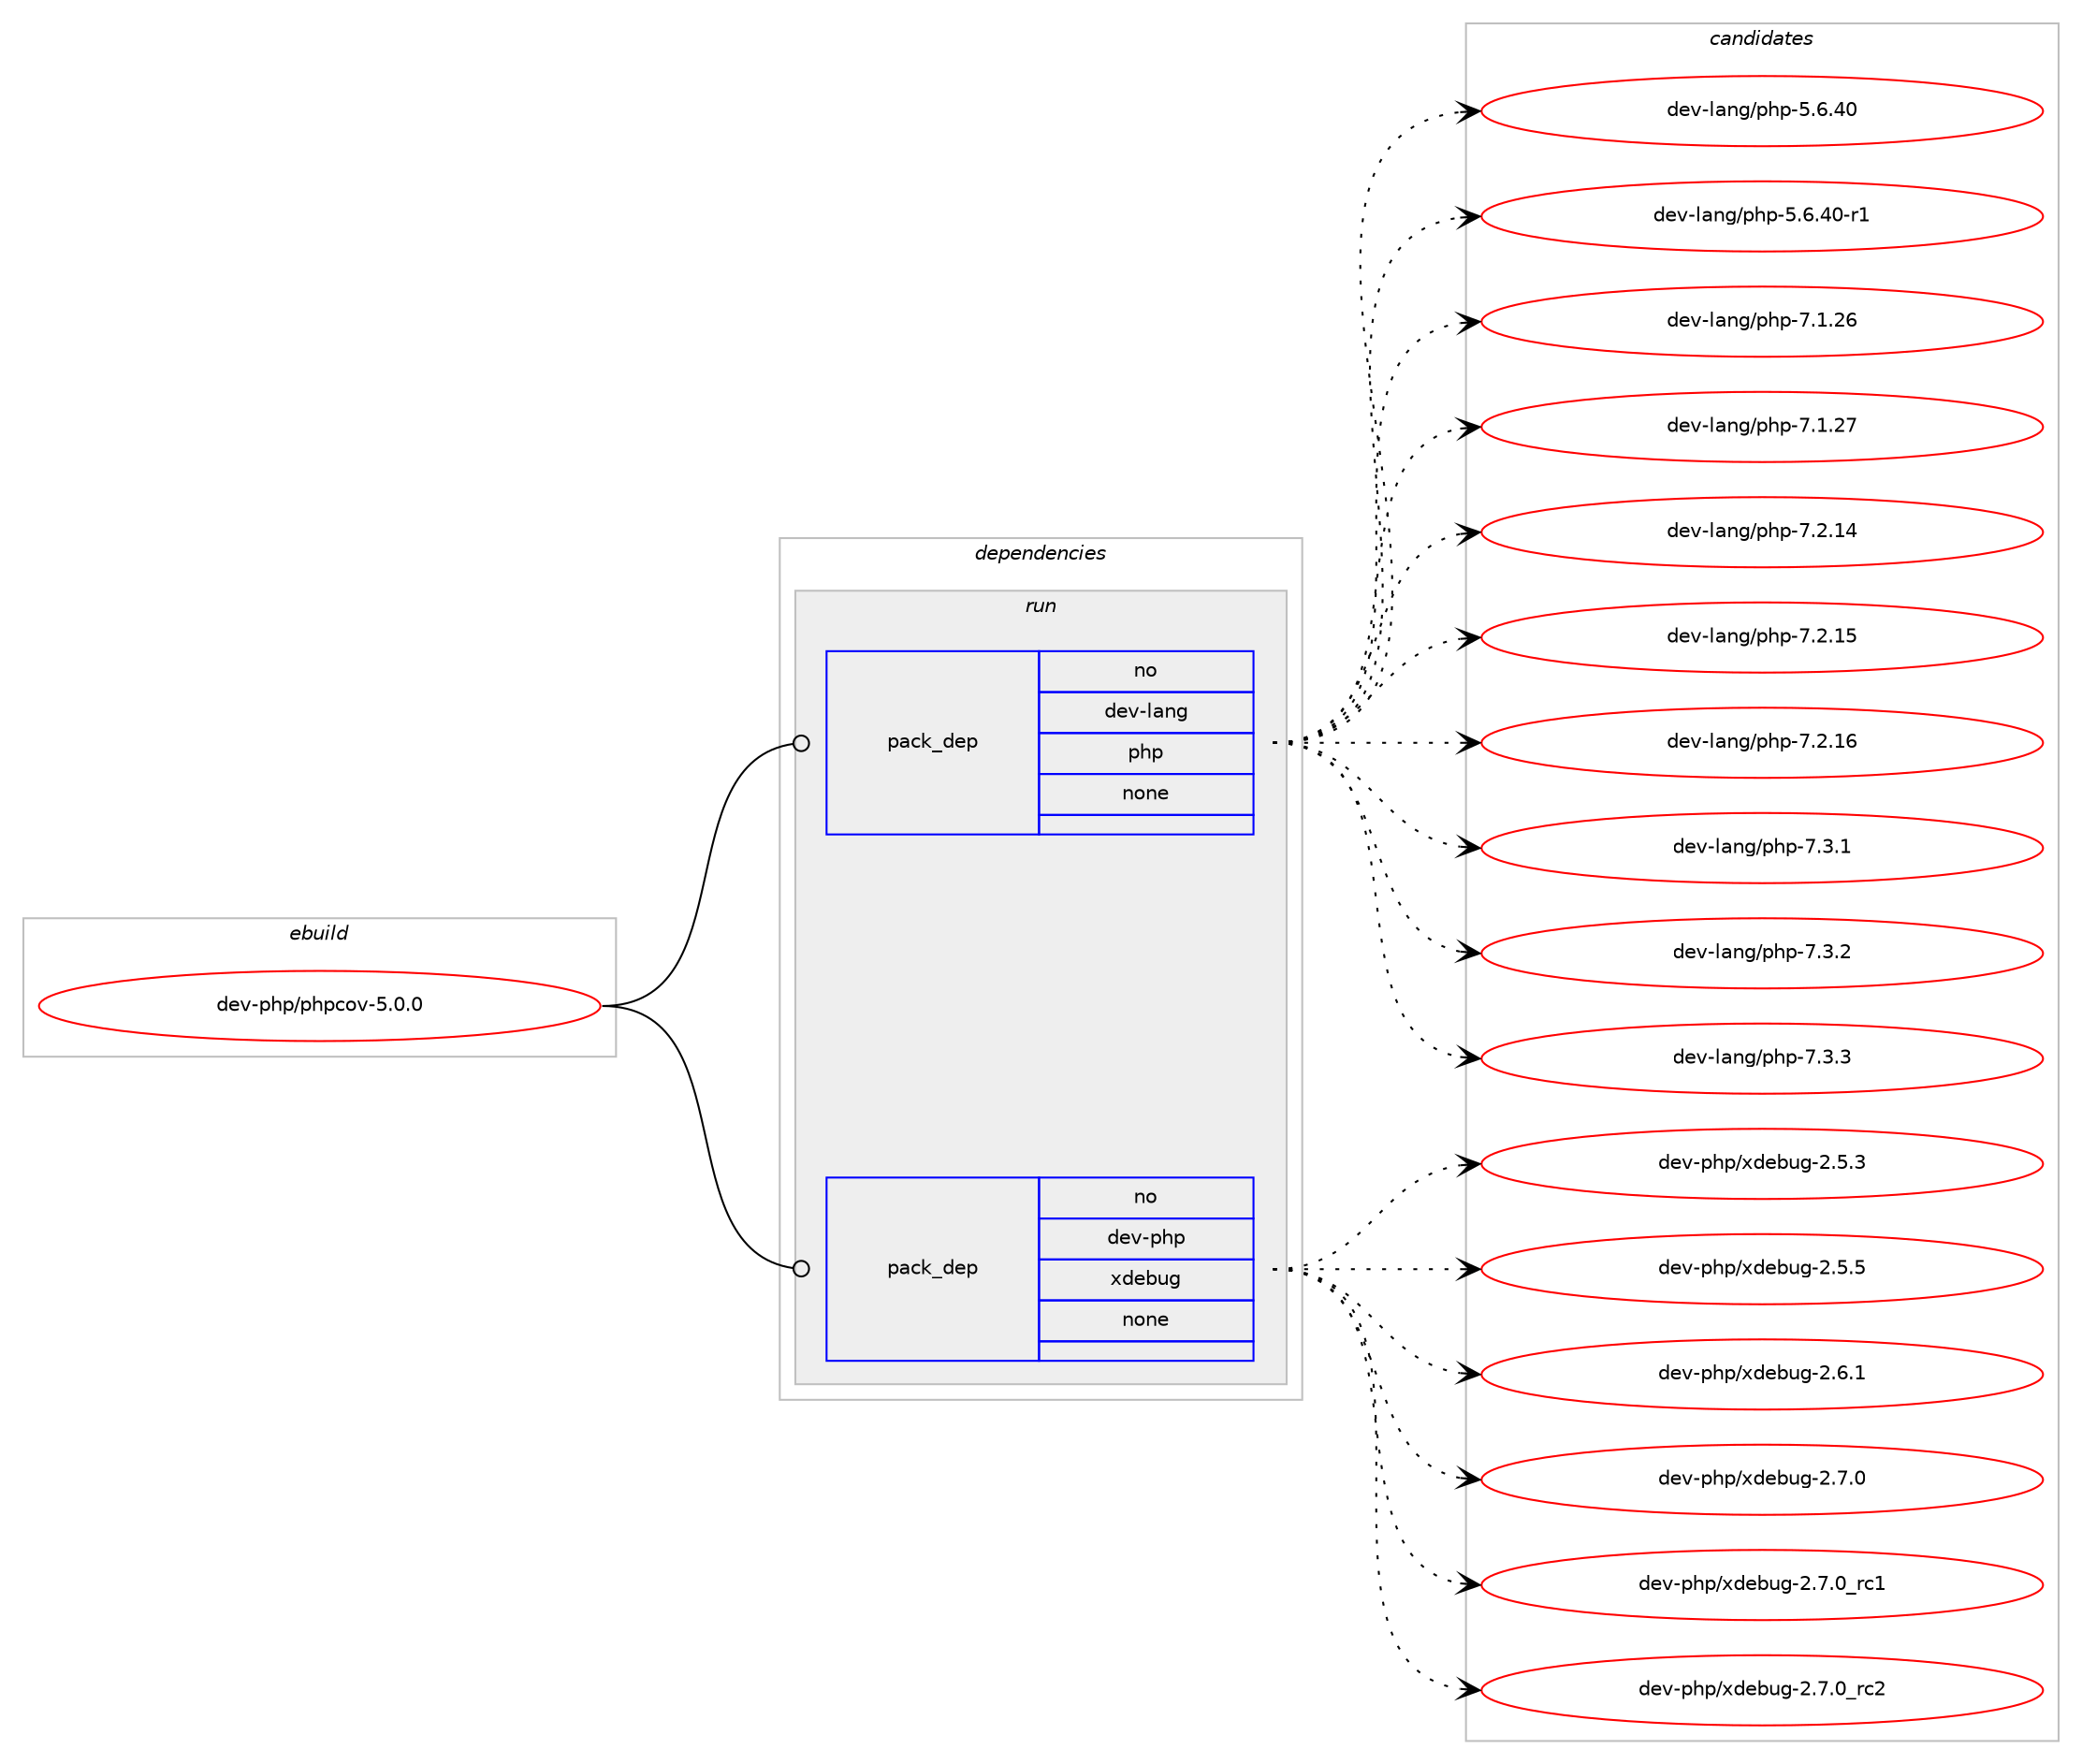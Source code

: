 digraph prolog {

# *************
# Graph options
# *************

newrank=true;
concentrate=true;
compound=true;
graph [rankdir=LR,fontname=Helvetica,fontsize=10,ranksep=1.5];#, ranksep=2.5, nodesep=0.2];
edge  [arrowhead=vee];
node  [fontname=Helvetica,fontsize=10];

# **********
# The ebuild
# **********

subgraph cluster_leftcol {
color=gray;
rank=same;
label=<<i>ebuild</i>>;
id [label="dev-php/phpcov-5.0.0", color=red, width=4, href="../dev-php/phpcov-5.0.0.svg"];
}

# ****************
# The dependencies
# ****************

subgraph cluster_midcol {
color=gray;
label=<<i>dependencies</i>>;
subgraph cluster_compile {
fillcolor="#eeeeee";
style=filled;
label=<<i>compile</i>>;
}
subgraph cluster_compileandrun {
fillcolor="#eeeeee";
style=filled;
label=<<i>compile and run</i>>;
}
subgraph cluster_run {
fillcolor="#eeeeee";
style=filled;
label=<<i>run</i>>;
subgraph pack1002552 {
dependency1395793 [label=<<TABLE BORDER="0" CELLBORDER="1" CELLSPACING="0" CELLPADDING="4" WIDTH="220"><TR><TD ROWSPAN="6" CELLPADDING="30">pack_dep</TD></TR><TR><TD WIDTH="110">no</TD></TR><TR><TD>dev-lang</TD></TR><TR><TD>php</TD></TR><TR><TD>none</TD></TR><TR><TD></TD></TR></TABLE>>, shape=none, color=blue];
}
id:e -> dependency1395793:w [weight=20,style="solid",arrowhead="odot"];
subgraph pack1002553 {
dependency1395794 [label=<<TABLE BORDER="0" CELLBORDER="1" CELLSPACING="0" CELLPADDING="4" WIDTH="220"><TR><TD ROWSPAN="6" CELLPADDING="30">pack_dep</TD></TR><TR><TD WIDTH="110">no</TD></TR><TR><TD>dev-php</TD></TR><TR><TD>xdebug</TD></TR><TR><TD>none</TD></TR><TR><TD></TD></TR></TABLE>>, shape=none, color=blue];
}
id:e -> dependency1395794:w [weight=20,style="solid",arrowhead="odot"];
}
}

# **************
# The candidates
# **************

subgraph cluster_choices {
rank=same;
color=gray;
label=<<i>candidates</i>>;

subgraph choice1002552 {
color=black;
nodesep=1;
choice10010111845108971101034711210411245534654465248 [label="dev-lang/php-5.6.40", color=red, width=4,href="../dev-lang/php-5.6.40.svg"];
choice100101118451089711010347112104112455346544652484511449 [label="dev-lang/php-5.6.40-r1", color=red, width=4,href="../dev-lang/php-5.6.40-r1.svg"];
choice10010111845108971101034711210411245554649465054 [label="dev-lang/php-7.1.26", color=red, width=4,href="../dev-lang/php-7.1.26.svg"];
choice10010111845108971101034711210411245554649465055 [label="dev-lang/php-7.1.27", color=red, width=4,href="../dev-lang/php-7.1.27.svg"];
choice10010111845108971101034711210411245554650464952 [label="dev-lang/php-7.2.14", color=red, width=4,href="../dev-lang/php-7.2.14.svg"];
choice10010111845108971101034711210411245554650464953 [label="dev-lang/php-7.2.15", color=red, width=4,href="../dev-lang/php-7.2.15.svg"];
choice10010111845108971101034711210411245554650464954 [label="dev-lang/php-7.2.16", color=red, width=4,href="../dev-lang/php-7.2.16.svg"];
choice100101118451089711010347112104112455546514649 [label="dev-lang/php-7.3.1", color=red, width=4,href="../dev-lang/php-7.3.1.svg"];
choice100101118451089711010347112104112455546514650 [label="dev-lang/php-7.3.2", color=red, width=4,href="../dev-lang/php-7.3.2.svg"];
choice100101118451089711010347112104112455546514651 [label="dev-lang/php-7.3.3", color=red, width=4,href="../dev-lang/php-7.3.3.svg"];
dependency1395793:e -> choice10010111845108971101034711210411245534654465248:w [style=dotted,weight="100"];
dependency1395793:e -> choice100101118451089711010347112104112455346544652484511449:w [style=dotted,weight="100"];
dependency1395793:e -> choice10010111845108971101034711210411245554649465054:w [style=dotted,weight="100"];
dependency1395793:e -> choice10010111845108971101034711210411245554649465055:w [style=dotted,weight="100"];
dependency1395793:e -> choice10010111845108971101034711210411245554650464952:w [style=dotted,weight="100"];
dependency1395793:e -> choice10010111845108971101034711210411245554650464953:w [style=dotted,weight="100"];
dependency1395793:e -> choice10010111845108971101034711210411245554650464954:w [style=dotted,weight="100"];
dependency1395793:e -> choice100101118451089711010347112104112455546514649:w [style=dotted,weight="100"];
dependency1395793:e -> choice100101118451089711010347112104112455546514650:w [style=dotted,weight="100"];
dependency1395793:e -> choice100101118451089711010347112104112455546514651:w [style=dotted,weight="100"];
}
subgraph choice1002553 {
color=black;
nodesep=1;
choice100101118451121041124712010010198117103455046534651 [label="dev-php/xdebug-2.5.3", color=red, width=4,href="../dev-php/xdebug-2.5.3.svg"];
choice100101118451121041124712010010198117103455046534653 [label="dev-php/xdebug-2.5.5", color=red, width=4,href="../dev-php/xdebug-2.5.5.svg"];
choice100101118451121041124712010010198117103455046544649 [label="dev-php/xdebug-2.6.1", color=red, width=4,href="../dev-php/xdebug-2.6.1.svg"];
choice100101118451121041124712010010198117103455046554648 [label="dev-php/xdebug-2.7.0", color=red, width=4,href="../dev-php/xdebug-2.7.0.svg"];
choice100101118451121041124712010010198117103455046554648951149949 [label="dev-php/xdebug-2.7.0_rc1", color=red, width=4,href="../dev-php/xdebug-2.7.0_rc1.svg"];
choice100101118451121041124712010010198117103455046554648951149950 [label="dev-php/xdebug-2.7.0_rc2", color=red, width=4,href="../dev-php/xdebug-2.7.0_rc2.svg"];
dependency1395794:e -> choice100101118451121041124712010010198117103455046534651:w [style=dotted,weight="100"];
dependency1395794:e -> choice100101118451121041124712010010198117103455046534653:w [style=dotted,weight="100"];
dependency1395794:e -> choice100101118451121041124712010010198117103455046544649:w [style=dotted,weight="100"];
dependency1395794:e -> choice100101118451121041124712010010198117103455046554648:w [style=dotted,weight="100"];
dependency1395794:e -> choice100101118451121041124712010010198117103455046554648951149949:w [style=dotted,weight="100"];
dependency1395794:e -> choice100101118451121041124712010010198117103455046554648951149950:w [style=dotted,weight="100"];
}
}

}
